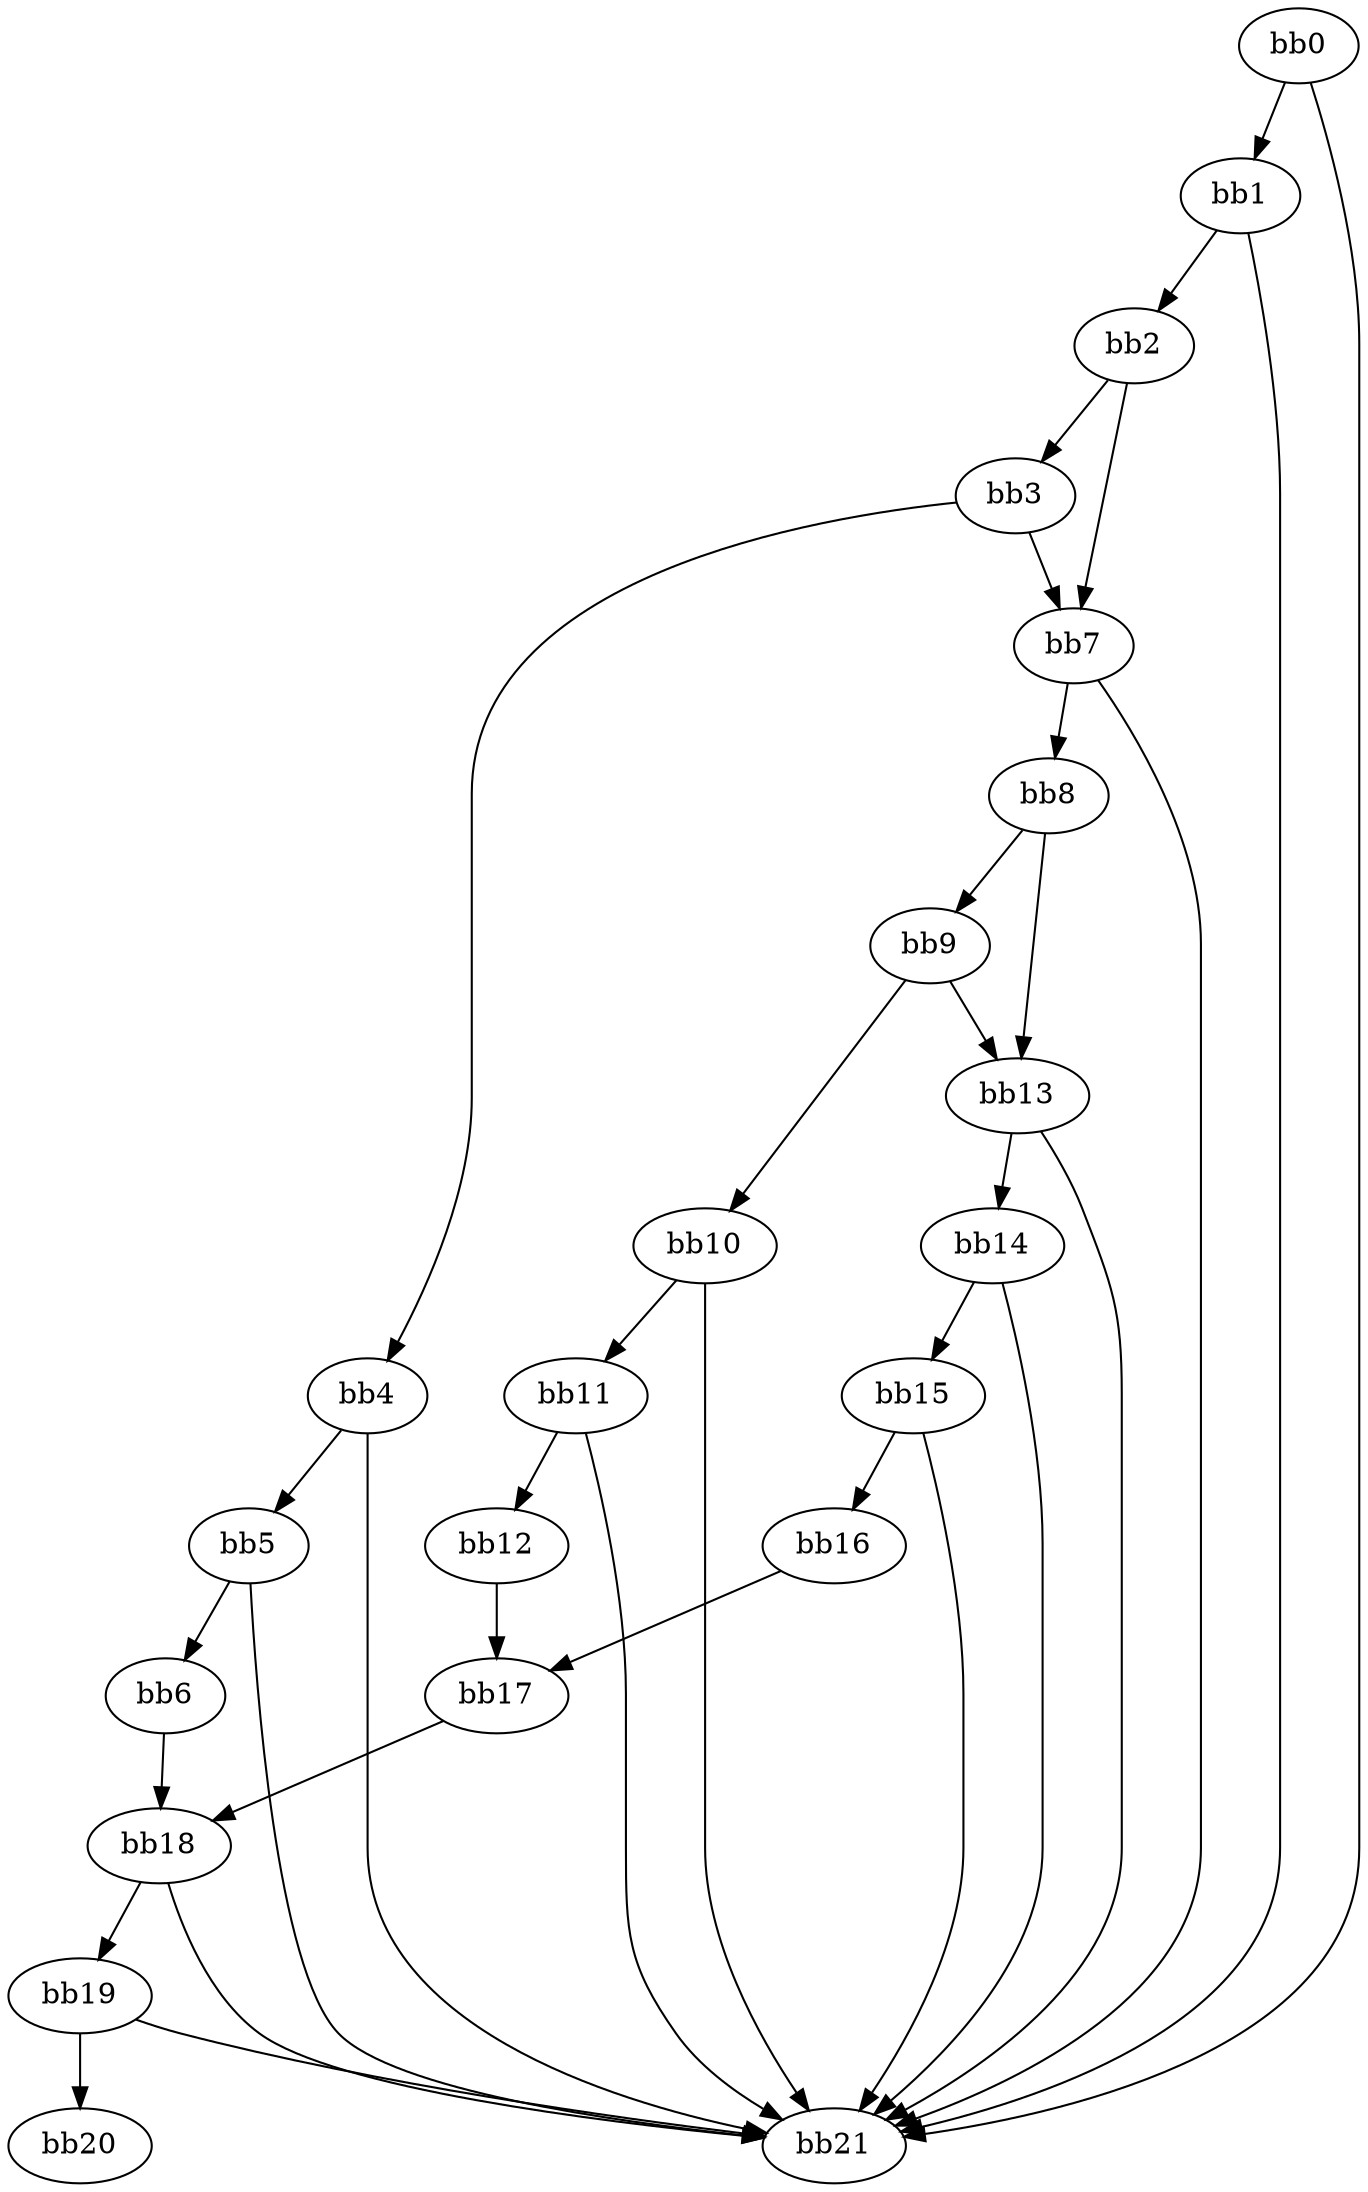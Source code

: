 digraph {
    0 [ label = "bb0\l" ]
    1 [ label = "bb1\l" ]
    2 [ label = "bb2\l" ]
    3 [ label = "bb3\l" ]
    4 [ label = "bb4\l" ]
    5 [ label = "bb5\l" ]
    6 [ label = "bb6\l" ]
    7 [ label = "bb7\l" ]
    8 [ label = "bb8\l" ]
    9 [ label = "bb9\l" ]
    10 [ label = "bb10\l" ]
    11 [ label = "bb11\l" ]
    12 [ label = "bb12\l" ]
    13 [ label = "bb13\l" ]
    14 [ label = "bb14\l" ]
    15 [ label = "bb15\l" ]
    16 [ label = "bb16\l" ]
    17 [ label = "bb17\l" ]
    18 [ label = "bb18\l" ]
    19 [ label = "bb19\l" ]
    20 [ label = "bb20\l" ]
    21 [ label = "bb21\l" ]
    0 -> 1 [ ]
    0 -> 21 [ ]
    1 -> 2 [ ]
    1 -> 21 [ ]
    2 -> 3 [ ]
    2 -> 7 [ ]
    3 -> 4 [ ]
    3 -> 7 [ ]
    4 -> 5 [ ]
    4 -> 21 [ ]
    5 -> 6 [ ]
    5 -> 21 [ ]
    6 -> 18 [ ]
    7 -> 8 [ ]
    7 -> 21 [ ]
    8 -> 9 [ ]
    8 -> 13 [ ]
    9 -> 10 [ ]
    9 -> 13 [ ]
    10 -> 11 [ ]
    10 -> 21 [ ]
    11 -> 12 [ ]
    11 -> 21 [ ]
    12 -> 17 [ ]
    13 -> 14 [ ]
    13 -> 21 [ ]
    14 -> 15 [ ]
    14 -> 21 [ ]
    15 -> 16 [ ]
    15 -> 21 [ ]
    16 -> 17 [ ]
    17 -> 18 [ ]
    18 -> 19 [ ]
    18 -> 21 [ ]
    19 -> 20 [ ]
    19 -> 21 [ ]
}

